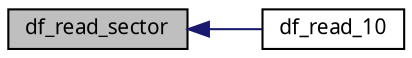digraph G
{
  edge [fontname="FreeSans.ttf",fontsize=10,labelfontname="FreeSans.ttf",labelfontsize=10];
  node [fontname="FreeSans.ttf",fontsize=10,shape=record];
  rankdir=LR;
  Node1 [label="df_read_sector",height=0.2,width=0.4,color="black", fillcolor="grey75", style="filled" fontcolor="black"];
  Node1 -> Node2 [dir=back,color="midnightblue",fontsize=10,style="solid",fontname="FreeSans.ttf"];
  Node2 [label="df_read_10",height=0.2,width=0.4,color="black", fillcolor="white", style="filled",URL="$a00037.html#a5376b69777a41b9d20d7d076a0fd3c6",tooltip="This function performs a read operation of n sectors from a given address to USB..."];
}
